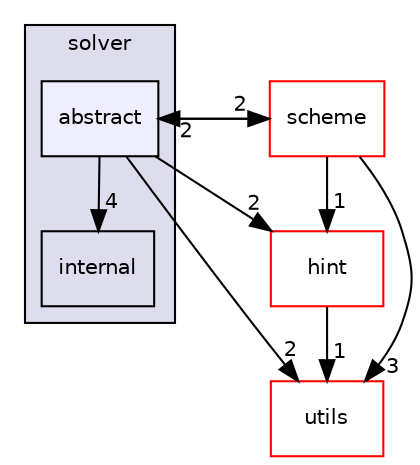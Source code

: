 digraph "include/tvm/solver/abstract" {
  compound=true
  node [ fontsize="10", fontname="Helvetica"];
  edge [ labelfontsize="10", labelfontname="Helvetica"];
  subgraph clusterdir_cd62ff3f67c488611cd9ffc617bc0d4a {
    graph [ bgcolor="#ddddee", pencolor="black", label="solver" fontname="Helvetica", fontsize="10", URL="dir_cd62ff3f67c488611cd9ffc617bc0d4a.html"]
  dir_8679b0fbb08ca6194387597835b1e602 [shape=box label="internal" URL="dir_8679b0fbb08ca6194387597835b1e602.html"];
  dir_b2cafb07201e725d493e5231c9833d80 [shape=box, label="abstract", style="filled", fillcolor="#eeeeff", pencolor="black", URL="dir_b2cafb07201e725d493e5231c9833d80.html"];
  }
  dir_02c2fac6d932f25932ff780d6d7745ad [shape=box label="utils" fillcolor="white" style="filled" color="red" URL="dir_02c2fac6d932f25932ff780d6d7745ad.html"];
  dir_2692b72ddc0701b0608665f2dcf95618 [shape=box label="scheme" fillcolor="white" style="filled" color="red" URL="dir_2692b72ddc0701b0608665f2dcf95618.html"];
  dir_70f4842f3eba0a62b03727d95fc3dfc9 [shape=box label="hint" fillcolor="white" style="filled" color="red" URL="dir_70f4842f3eba0a62b03727d95fc3dfc9.html"];
  dir_b2cafb07201e725d493e5231c9833d80->dir_02c2fac6d932f25932ff780d6d7745ad [headlabel="2", labeldistance=1.5 headhref="dir_000030_000033.html"];
  dir_b2cafb07201e725d493e5231c9833d80->dir_2692b72ddc0701b0608665f2dcf95618 [headlabel="2", labeldistance=1.5 headhref="dir_000030_000026.html"];
  dir_b2cafb07201e725d493e5231c9833d80->dir_70f4842f3eba0a62b03727d95fc3dfc9 [headlabel="2", labeldistance=1.5 headhref="dir_000030_000020.html"];
  dir_b2cafb07201e725d493e5231c9833d80->dir_8679b0fbb08ca6194387597835b1e602 [headlabel="4", labeldistance=1.5 headhref="dir_000030_000031.html"];
  dir_70f4842f3eba0a62b03727d95fc3dfc9->dir_02c2fac6d932f25932ff780d6d7745ad [headlabel="1", labeldistance=1.5 headhref="dir_000020_000033.html"];
  dir_2692b72ddc0701b0608665f2dcf95618->dir_02c2fac6d932f25932ff780d6d7745ad [headlabel="3", labeldistance=1.5 headhref="dir_000026_000033.html"];
  dir_2692b72ddc0701b0608665f2dcf95618->dir_70f4842f3eba0a62b03727d95fc3dfc9 [headlabel="1", labeldistance=1.5 headhref="dir_000026_000020.html"];
  dir_2692b72ddc0701b0608665f2dcf95618->dir_b2cafb07201e725d493e5231c9833d80 [headlabel="2", labeldistance=1.5 headhref="dir_000026_000030.html"];
}
